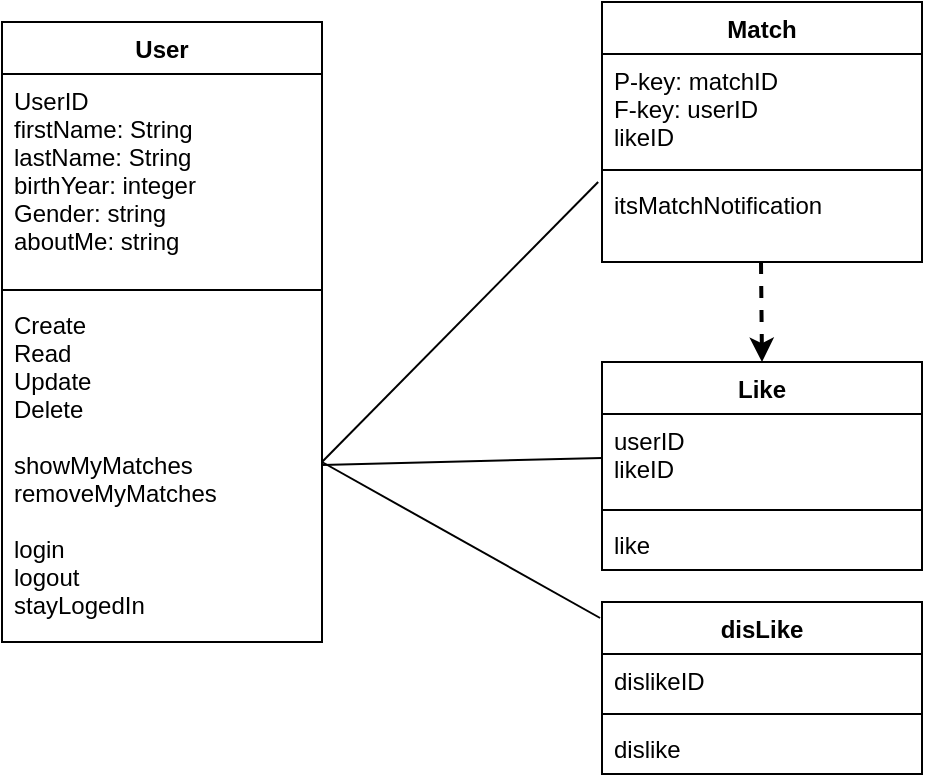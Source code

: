 <mxfile version="13.9.9" type="github">
  <diagram name="Page-1" id="c4acf3e9-155e-7222-9cf6-157b1a14988f">
    <mxGraphModel dx="933" dy="504" grid="1" gridSize="10" guides="1" tooltips="1" connect="1" arrows="1" fold="1" page="1" pageScale="1" pageWidth="850" pageHeight="1100" background="#ffffff" math="0" shadow="0">
      <root>
        <mxCell id="0" />
        <mxCell id="1" parent="0" />
        <mxCell id="ahDC9lvJqH9F_NShQrPi-1" value="User" style="swimlane;fontStyle=1;align=center;verticalAlign=top;childLayout=stackLayout;horizontal=1;startSize=26;horizontalStack=0;resizeParent=1;resizeParentMax=0;resizeLast=0;collapsible=1;marginBottom=0;" vertex="1" parent="1">
          <mxGeometry x="50" y="100" width="160" height="310" as="geometry" />
        </mxCell>
        <mxCell id="ahDC9lvJqH9F_NShQrPi-2" value="UserID&#xa;firstName: String&#xa;lastName: String&#xa;birthYear: integer&#xa;Gender: string&#xa;aboutMe: string&#xa;" style="text;strokeColor=none;fillColor=none;align=left;verticalAlign=top;spacingLeft=4;spacingRight=4;overflow=hidden;rotatable=0;points=[[0,0.5],[1,0.5]];portConstraint=eastwest;" vertex="1" parent="ahDC9lvJqH9F_NShQrPi-1">
          <mxGeometry y="26" width="160" height="104" as="geometry" />
        </mxCell>
        <mxCell id="ahDC9lvJqH9F_NShQrPi-3" value="" style="line;strokeWidth=1;fillColor=none;align=left;verticalAlign=middle;spacingTop=-1;spacingLeft=3;spacingRight=3;rotatable=0;labelPosition=right;points=[];portConstraint=eastwest;" vertex="1" parent="ahDC9lvJqH9F_NShQrPi-1">
          <mxGeometry y="130" width="160" height="8" as="geometry" />
        </mxCell>
        <mxCell id="ahDC9lvJqH9F_NShQrPi-4" value="Create&#xa;Read&#xa;Update&#xa;Delete&#xa;&#xa;showMyMatches&#xa;removeMyMatches&#xa;&#xa;login&#xa;logout&#xa;stayLogedIn&#xa;&#xa;" style="text;strokeColor=none;fillColor=none;align=left;verticalAlign=top;spacingLeft=4;spacingRight=4;overflow=hidden;rotatable=0;points=[[0,0.5],[1,0.5]];portConstraint=eastwest;" vertex="1" parent="ahDC9lvJqH9F_NShQrPi-1">
          <mxGeometry y="138" width="160" height="172" as="geometry" />
        </mxCell>
        <mxCell id="ahDC9lvJqH9F_NShQrPi-5" value="Match" style="swimlane;fontStyle=1;align=center;verticalAlign=top;childLayout=stackLayout;horizontal=1;startSize=26;horizontalStack=0;resizeParent=1;resizeParentMax=0;resizeLast=0;collapsible=1;marginBottom=0;" vertex="1" parent="1">
          <mxGeometry x="350" y="90" width="160" height="130" as="geometry" />
        </mxCell>
        <mxCell id="ahDC9lvJqH9F_NShQrPi-6" value="P-key: matchID&#xa;F-key: userID&#xa;likeID&#xa;" style="text;strokeColor=none;fillColor=none;align=left;verticalAlign=top;spacingLeft=4;spacingRight=4;overflow=hidden;rotatable=0;points=[[0,0.5],[1,0.5]];portConstraint=eastwest;" vertex="1" parent="ahDC9lvJqH9F_NShQrPi-5">
          <mxGeometry y="26" width="160" height="54" as="geometry" />
        </mxCell>
        <mxCell id="ahDC9lvJqH9F_NShQrPi-7" value="" style="line;strokeWidth=1;fillColor=none;align=left;verticalAlign=middle;spacingTop=-1;spacingLeft=3;spacingRight=3;rotatable=0;labelPosition=right;points=[];portConstraint=eastwest;" vertex="1" parent="ahDC9lvJqH9F_NShQrPi-5">
          <mxGeometry y="80" width="160" height="8" as="geometry" />
        </mxCell>
        <mxCell id="ahDC9lvJqH9F_NShQrPi-8" value="itsMatchNotification" style="text;strokeColor=none;fillColor=none;align=left;verticalAlign=top;spacingLeft=4;spacingRight=4;overflow=hidden;rotatable=0;points=[[0,0.5],[1,0.5]];portConstraint=eastwest;" vertex="1" parent="ahDC9lvJqH9F_NShQrPi-5">
          <mxGeometry y="88" width="160" height="42" as="geometry" />
        </mxCell>
        <mxCell id="ahDC9lvJqH9F_NShQrPi-9" value="Like" style="swimlane;fontStyle=1;align=center;verticalAlign=top;childLayout=stackLayout;horizontal=1;startSize=26;horizontalStack=0;resizeParent=1;resizeParentMax=0;resizeLast=0;collapsible=1;marginBottom=0;" vertex="1" parent="1">
          <mxGeometry x="350" y="270" width="160" height="104" as="geometry" />
        </mxCell>
        <mxCell id="ahDC9lvJqH9F_NShQrPi-10" value="userID&#xa;likeID" style="text;strokeColor=none;fillColor=none;align=left;verticalAlign=top;spacingLeft=4;spacingRight=4;overflow=hidden;rotatable=0;points=[[0,0.5],[1,0.5]];portConstraint=eastwest;" vertex="1" parent="ahDC9lvJqH9F_NShQrPi-9">
          <mxGeometry y="26" width="160" height="44" as="geometry" />
        </mxCell>
        <mxCell id="ahDC9lvJqH9F_NShQrPi-11" value="" style="line;strokeWidth=1;fillColor=none;align=left;verticalAlign=middle;spacingTop=-1;spacingLeft=3;spacingRight=3;rotatable=0;labelPosition=right;points=[];portConstraint=eastwest;" vertex="1" parent="ahDC9lvJqH9F_NShQrPi-9">
          <mxGeometry y="70" width="160" height="8" as="geometry" />
        </mxCell>
        <mxCell id="ahDC9lvJqH9F_NShQrPi-12" value="like" style="text;strokeColor=none;fillColor=none;align=left;verticalAlign=top;spacingLeft=4;spacingRight=4;overflow=hidden;rotatable=0;points=[[0,0.5],[1,0.5]];portConstraint=eastwest;" vertex="1" parent="ahDC9lvJqH9F_NShQrPi-9">
          <mxGeometry y="78" width="160" height="26" as="geometry" />
        </mxCell>
        <mxCell id="ahDC9lvJqH9F_NShQrPi-13" value="disLike" style="swimlane;fontStyle=1;align=center;verticalAlign=top;childLayout=stackLayout;horizontal=1;startSize=26;horizontalStack=0;resizeParent=1;resizeParentMax=0;resizeLast=0;collapsible=1;marginBottom=0;" vertex="1" parent="1">
          <mxGeometry x="350" y="390" width="160" height="86" as="geometry" />
        </mxCell>
        <mxCell id="ahDC9lvJqH9F_NShQrPi-14" value="dislikeID" style="text;strokeColor=none;fillColor=none;align=left;verticalAlign=top;spacingLeft=4;spacingRight=4;overflow=hidden;rotatable=0;points=[[0,0.5],[1,0.5]];portConstraint=eastwest;" vertex="1" parent="ahDC9lvJqH9F_NShQrPi-13">
          <mxGeometry y="26" width="160" height="26" as="geometry" />
        </mxCell>
        <mxCell id="ahDC9lvJqH9F_NShQrPi-15" value="" style="line;strokeWidth=1;fillColor=none;align=left;verticalAlign=middle;spacingTop=-1;spacingLeft=3;spacingRight=3;rotatable=0;labelPosition=right;points=[];portConstraint=eastwest;" vertex="1" parent="ahDC9lvJqH9F_NShQrPi-13">
          <mxGeometry y="52" width="160" height="8" as="geometry" />
        </mxCell>
        <mxCell id="ahDC9lvJqH9F_NShQrPi-16" value="dislike" style="text;strokeColor=none;fillColor=none;align=left;verticalAlign=top;spacingLeft=4;spacingRight=4;overflow=hidden;rotatable=0;points=[[0,0.5],[1,0.5]];portConstraint=eastwest;" vertex="1" parent="ahDC9lvJqH9F_NShQrPi-13">
          <mxGeometry y="60" width="160" height="26" as="geometry" />
        </mxCell>
        <mxCell id="ahDC9lvJqH9F_NShQrPi-19" value="" style="endArrow=classic;dashed=1;html=1;;strokeWidth=2;" edge="1" parent="1">
          <mxGeometry width="50" height="50" relative="1" as="geometry">
            <mxPoint x="429.5" y="220" as="sourcePoint" />
            <mxPoint x="430" y="270" as="targetPoint" />
            <Array as="points" />
          </mxGeometry>
        </mxCell>
        <mxCell id="ahDC9lvJqH9F_NShQrPi-27" value="" style="endArrow=none;html=1;strokeColor=#000000;entryX=0;entryY=0.5;entryDx=0;entryDy=0;" edge="1" parent="1" target="ahDC9lvJqH9F_NShQrPi-10">
          <mxGeometry width="50" height="50" relative="1" as="geometry">
            <mxPoint x="210" y="321.5" as="sourcePoint" />
            <mxPoint x="320" y="321.5" as="targetPoint" />
          </mxGeometry>
        </mxCell>
        <mxCell id="ahDC9lvJqH9F_NShQrPi-29" value="" style="endArrow=none;html=1;strokeColor=#000000;entryX=-0.006;entryY=0.093;entryDx=0;entryDy=0;entryPerimeter=0;" edge="1" parent="1" target="ahDC9lvJqH9F_NShQrPi-13">
          <mxGeometry width="50" height="50" relative="1" as="geometry">
            <mxPoint x="210" y="320" as="sourcePoint" />
            <mxPoint x="320" y="380" as="targetPoint" />
          </mxGeometry>
        </mxCell>
        <mxCell id="ahDC9lvJqH9F_NShQrPi-31" value="" style="endArrow=none;html=1;strokeColor=#000000;entryX=-0.012;entryY=0.048;entryDx=0;entryDy=0;entryPerimeter=0;" edge="1" parent="1" target="ahDC9lvJqH9F_NShQrPi-8">
          <mxGeometry width="50" height="50" relative="1" as="geometry">
            <mxPoint x="210" y="320" as="sourcePoint" />
            <mxPoint x="260" y="270" as="targetPoint" />
          </mxGeometry>
        </mxCell>
      </root>
    </mxGraphModel>
  </diagram>
</mxfile>
